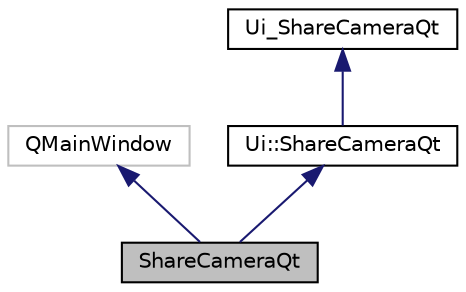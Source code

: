 digraph "ShareCameraQt"
{
  edge [fontname="Helvetica",fontsize="10",labelfontname="Helvetica",labelfontsize="10"];
  node [fontname="Helvetica",fontsize="10",shape=record];
  Node1 [label="ShareCameraQt",height=0.2,width=0.4,color="black", fillcolor="grey75", style="filled" fontcolor="black"];
  Node2 -> Node1 [dir="back",color="midnightblue",fontsize="10",style="solid"];
  Node2 [label="QMainWindow",height=0.2,width=0.4,color="grey75", fillcolor="white", style="filled"];
  Node3 -> Node1 [dir="back",color="midnightblue",fontsize="10",style="solid"];
  Node3 [label="Ui::ShareCameraQt",height=0.2,width=0.4,color="black", fillcolor="white", style="filled",URL="$class_ui_1_1_share_camera_qt.html"];
  Node4 -> Node3 [dir="back",color="midnightblue",fontsize="10",style="solid"];
  Node4 [label="Ui_ShareCameraQt",height=0.2,width=0.4,color="black", fillcolor="white", style="filled",URL="$class_ui___share_camera_qt.html"];
}

